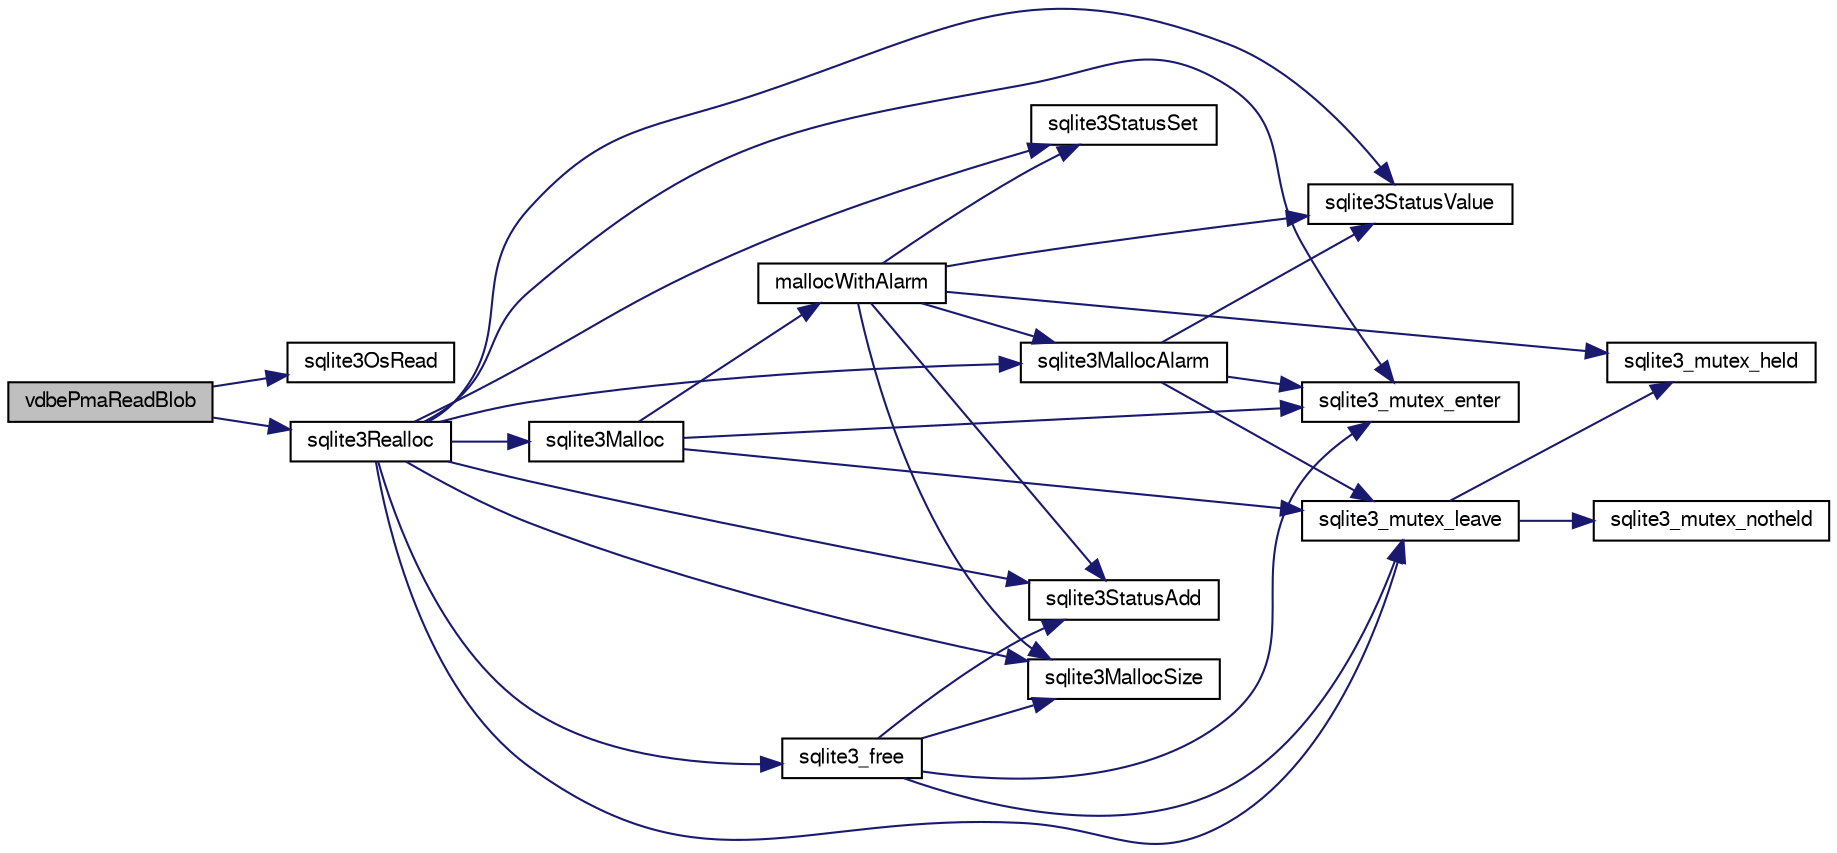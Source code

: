 digraph "vdbePmaReadBlob"
{
  edge [fontname="FreeSans",fontsize="10",labelfontname="FreeSans",labelfontsize="10"];
  node [fontname="FreeSans",fontsize="10",shape=record];
  rankdir="LR";
  Node870064 [label="vdbePmaReadBlob",height=0.2,width=0.4,color="black", fillcolor="grey75", style="filled", fontcolor="black"];
  Node870064 -> Node870065 [color="midnightblue",fontsize="10",style="solid",fontname="FreeSans"];
  Node870065 [label="sqlite3OsRead",height=0.2,width=0.4,color="black", fillcolor="white", style="filled",URL="$sqlite3_8c.html#a98ef6b5ed82299d2efc0b5f9e41c877d"];
  Node870064 -> Node870066 [color="midnightblue",fontsize="10",style="solid",fontname="FreeSans"];
  Node870066 [label="sqlite3Realloc",height=0.2,width=0.4,color="black", fillcolor="white", style="filled",URL="$sqlite3_8c.html#ad53aefdfc088f622e23ffe838201fe22"];
  Node870066 -> Node870067 [color="midnightblue",fontsize="10",style="solid",fontname="FreeSans"];
  Node870067 [label="sqlite3Malloc",height=0.2,width=0.4,color="black", fillcolor="white", style="filled",URL="$sqlite3_8c.html#a361a2eaa846b1885f123abe46f5d8b2b"];
  Node870067 -> Node870068 [color="midnightblue",fontsize="10",style="solid",fontname="FreeSans"];
  Node870068 [label="sqlite3_mutex_enter",height=0.2,width=0.4,color="black", fillcolor="white", style="filled",URL="$sqlite3_8c.html#a1c12cde690bd89f104de5cbad12a6bf5"];
  Node870067 -> Node870069 [color="midnightblue",fontsize="10",style="solid",fontname="FreeSans"];
  Node870069 [label="mallocWithAlarm",height=0.2,width=0.4,color="black", fillcolor="white", style="filled",URL="$sqlite3_8c.html#ab070d5cf8e48ec8a6a43cf025d48598b"];
  Node870069 -> Node870070 [color="midnightblue",fontsize="10",style="solid",fontname="FreeSans"];
  Node870070 [label="sqlite3_mutex_held",height=0.2,width=0.4,color="black", fillcolor="white", style="filled",URL="$sqlite3_8c.html#acf77da68932b6bc163c5e68547ecc3e7"];
  Node870069 -> Node870071 [color="midnightblue",fontsize="10",style="solid",fontname="FreeSans"];
  Node870071 [label="sqlite3StatusSet",height=0.2,width=0.4,color="black", fillcolor="white", style="filled",URL="$sqlite3_8c.html#afec7586c01fcb5ea17dc9d7725a589d9"];
  Node870069 -> Node870072 [color="midnightblue",fontsize="10",style="solid",fontname="FreeSans"];
  Node870072 [label="sqlite3StatusValue",height=0.2,width=0.4,color="black", fillcolor="white", style="filled",URL="$sqlite3_8c.html#a30b8ac296c6e200c1fa57708d52c6ef6"];
  Node870069 -> Node870073 [color="midnightblue",fontsize="10",style="solid",fontname="FreeSans"];
  Node870073 [label="sqlite3MallocAlarm",height=0.2,width=0.4,color="black", fillcolor="white", style="filled",URL="$sqlite3_8c.html#ada66988e8471d1198f3219c062377508"];
  Node870073 -> Node870072 [color="midnightblue",fontsize="10",style="solid",fontname="FreeSans"];
  Node870073 -> Node870074 [color="midnightblue",fontsize="10",style="solid",fontname="FreeSans"];
  Node870074 [label="sqlite3_mutex_leave",height=0.2,width=0.4,color="black", fillcolor="white", style="filled",URL="$sqlite3_8c.html#a5838d235601dbd3c1fa993555c6bcc93"];
  Node870074 -> Node870070 [color="midnightblue",fontsize="10",style="solid",fontname="FreeSans"];
  Node870074 -> Node870075 [color="midnightblue",fontsize="10",style="solid",fontname="FreeSans"];
  Node870075 [label="sqlite3_mutex_notheld",height=0.2,width=0.4,color="black", fillcolor="white", style="filled",URL="$sqlite3_8c.html#a83967c837c1c000d3b5adcfaa688f5dc"];
  Node870073 -> Node870068 [color="midnightblue",fontsize="10",style="solid",fontname="FreeSans"];
  Node870069 -> Node870076 [color="midnightblue",fontsize="10",style="solid",fontname="FreeSans"];
  Node870076 [label="sqlite3MallocSize",height=0.2,width=0.4,color="black", fillcolor="white", style="filled",URL="$sqlite3_8c.html#acf5d2a5f35270bafb050bd2def576955"];
  Node870069 -> Node870077 [color="midnightblue",fontsize="10",style="solid",fontname="FreeSans"];
  Node870077 [label="sqlite3StatusAdd",height=0.2,width=0.4,color="black", fillcolor="white", style="filled",URL="$sqlite3_8c.html#afa029f93586aeab4cc85360905dae9cd"];
  Node870067 -> Node870074 [color="midnightblue",fontsize="10",style="solid",fontname="FreeSans"];
  Node870066 -> Node870078 [color="midnightblue",fontsize="10",style="solid",fontname="FreeSans"];
  Node870078 [label="sqlite3_free",height=0.2,width=0.4,color="black", fillcolor="white", style="filled",URL="$sqlite3_8c.html#a6552349e36a8a691af5487999ab09519"];
  Node870078 -> Node870068 [color="midnightblue",fontsize="10",style="solid",fontname="FreeSans"];
  Node870078 -> Node870077 [color="midnightblue",fontsize="10",style="solid",fontname="FreeSans"];
  Node870078 -> Node870076 [color="midnightblue",fontsize="10",style="solid",fontname="FreeSans"];
  Node870078 -> Node870074 [color="midnightblue",fontsize="10",style="solid",fontname="FreeSans"];
  Node870066 -> Node870076 [color="midnightblue",fontsize="10",style="solid",fontname="FreeSans"];
  Node870066 -> Node870068 [color="midnightblue",fontsize="10",style="solid",fontname="FreeSans"];
  Node870066 -> Node870071 [color="midnightblue",fontsize="10",style="solid",fontname="FreeSans"];
  Node870066 -> Node870072 [color="midnightblue",fontsize="10",style="solid",fontname="FreeSans"];
  Node870066 -> Node870073 [color="midnightblue",fontsize="10",style="solid",fontname="FreeSans"];
  Node870066 -> Node870077 [color="midnightblue",fontsize="10",style="solid",fontname="FreeSans"];
  Node870066 -> Node870074 [color="midnightblue",fontsize="10",style="solid",fontname="FreeSans"];
}
